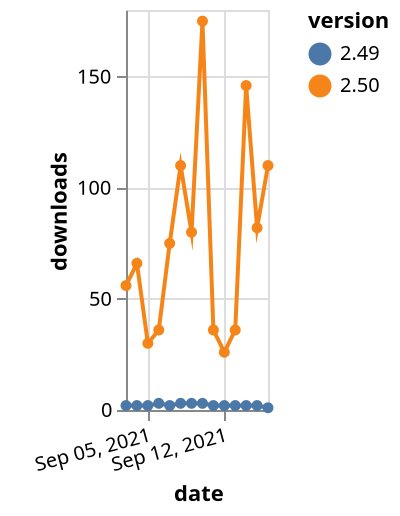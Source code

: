 {"$schema": "https://vega.github.io/schema/vega-lite/v5.json", "description": "A simple bar chart with embedded data.", "data": {"values": [{"date": "2021-09-03", "total": 4237, "delta": 2, "version": "2.49"}, {"date": "2021-09-04", "total": 4239, "delta": 2, "version": "2.49"}, {"date": "2021-09-05", "total": 4241, "delta": 2, "version": "2.49"}, {"date": "2021-09-06", "total": 4244, "delta": 3, "version": "2.49"}, {"date": "2021-09-07", "total": 4246, "delta": 2, "version": "2.49"}, {"date": "2021-09-08", "total": 4249, "delta": 3, "version": "2.49"}, {"date": "2021-09-09", "total": 4252, "delta": 3, "version": "2.49"}, {"date": "2021-09-10", "total": 4255, "delta": 3, "version": "2.49"}, {"date": "2021-09-11", "total": 4257, "delta": 2, "version": "2.49"}, {"date": "2021-09-12", "total": 4259, "delta": 2, "version": "2.49"}, {"date": "2021-09-13", "total": 4261, "delta": 2, "version": "2.49"}, {"date": "2021-09-14", "total": 4263, "delta": 2, "version": "2.49"}, {"date": "2021-09-15", "total": 4265, "delta": 2, "version": "2.49"}, {"date": "2021-09-16", "total": 4266, "delta": 1, "version": "2.49"}, {"date": "2021-09-03", "total": 98426, "delta": 56, "version": "2.50"}, {"date": "2021-09-04", "total": 98492, "delta": 66, "version": "2.50"}, {"date": "2021-09-05", "total": 98522, "delta": 30, "version": "2.50"}, {"date": "2021-09-06", "total": 98558, "delta": 36, "version": "2.50"}, {"date": "2021-09-07", "total": 98633, "delta": 75, "version": "2.50"}, {"date": "2021-09-08", "total": 98743, "delta": 110, "version": "2.50"}, {"date": "2021-09-09", "total": 98823, "delta": 80, "version": "2.50"}, {"date": "2021-09-10", "total": 98998, "delta": 175, "version": "2.50"}, {"date": "2021-09-11", "total": 99034, "delta": 36, "version": "2.50"}, {"date": "2021-09-12", "total": 99060, "delta": 26, "version": "2.50"}, {"date": "2021-09-13", "total": 99096, "delta": 36, "version": "2.50"}, {"date": "2021-09-14", "total": 99242, "delta": 146, "version": "2.50"}, {"date": "2021-09-15", "total": 99324, "delta": 82, "version": "2.50"}, {"date": "2021-09-16", "total": 99434, "delta": 110, "version": "2.50"}]}, "width": "container", "mark": {"type": "line", "point": {"filled": true}}, "encoding": {"x": {"field": "date", "type": "temporal", "timeUnit": "yearmonthdate", "title": "date", "axis": {"labelAngle": -15}}, "y": {"field": "delta", "type": "quantitative", "title": "downloads"}, "color": {"field": "version", "type": "nominal"}, "tooltip": {"field": "delta"}}}